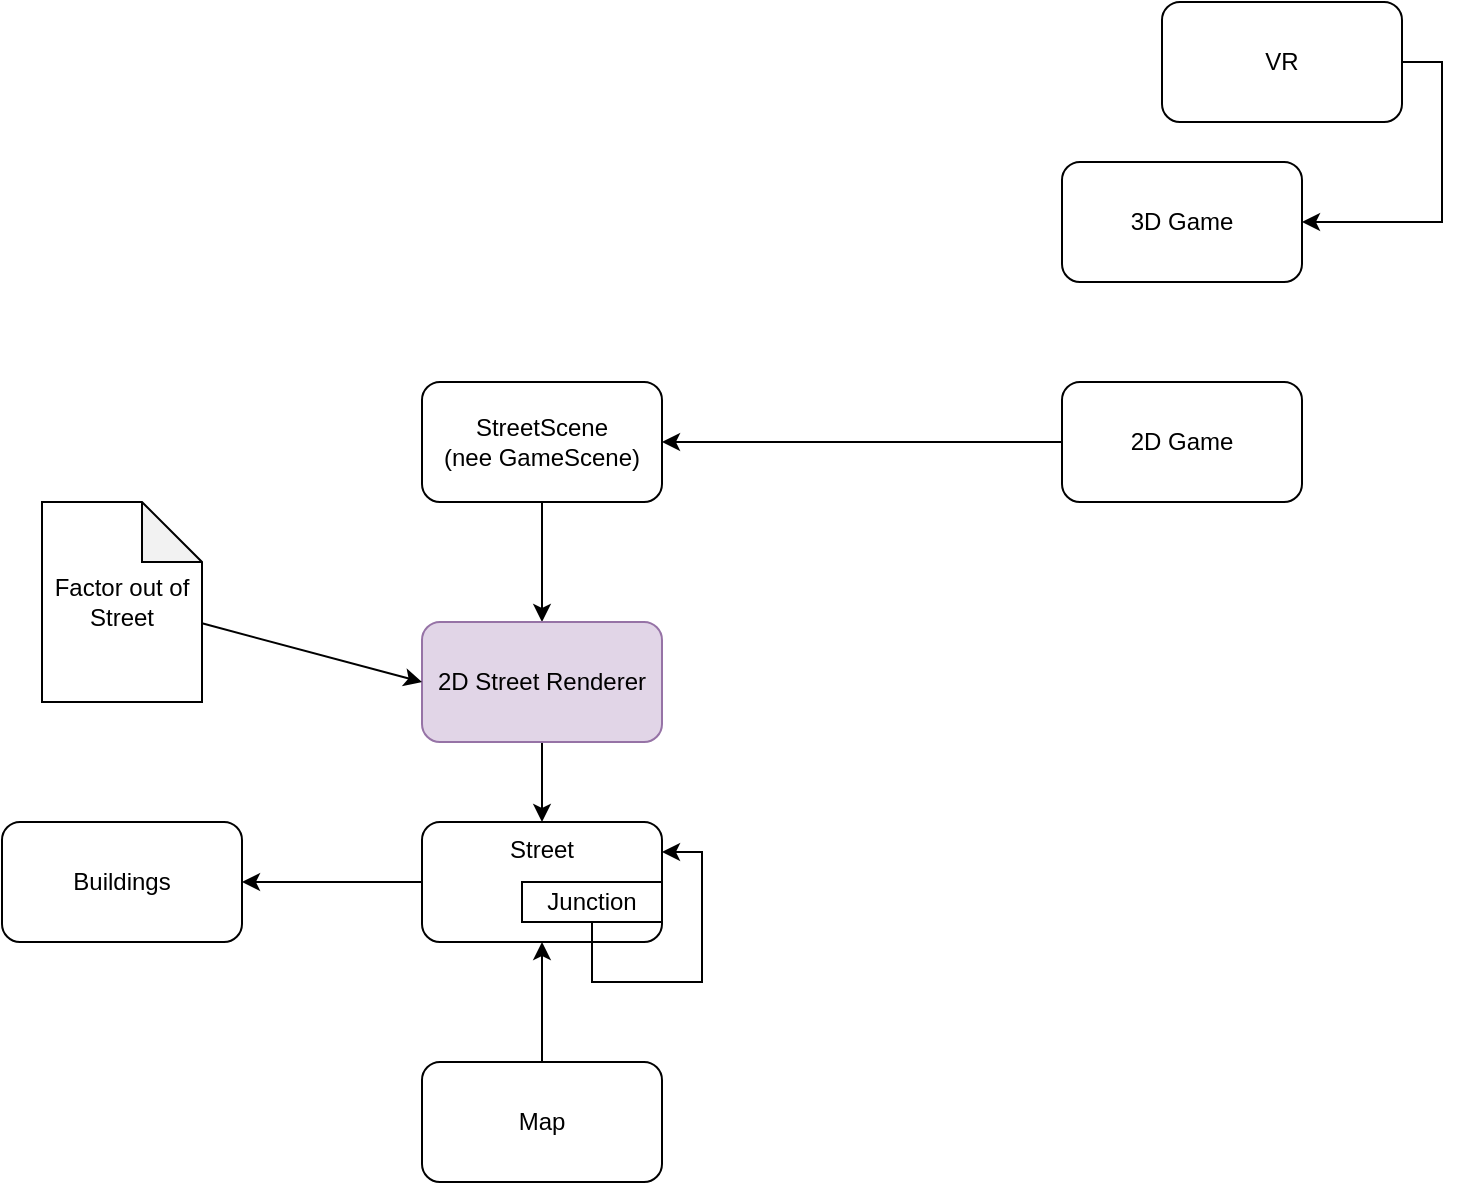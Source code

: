 <mxfile version="14.4.8" type="github">
  <diagram id="b85PMOxXiko4DcHJK5tH" name="Page-1">
    <mxGraphModel dx="1209" dy="666" grid="1" gridSize="10" guides="1" tooltips="1" connect="1" arrows="1" fold="1" page="1" pageScale="1" pageWidth="850" pageHeight="1100" math="0" shadow="0">
      <root>
        <mxCell id="0" />
        <mxCell id="1" parent="0" />
        <mxCell id="xE941f2TDOj8gQ2ymj3V-1" value="3D Game" style="rounded=1;whiteSpace=wrap;html=1;" vertex="1" parent="1">
          <mxGeometry x="600" y="90" width="120" height="60" as="geometry" />
        </mxCell>
        <mxCell id="xE941f2TDOj8gQ2ymj3V-13" style="edgeStyle=orthogonalEdgeStyle;rounded=0;orthogonalLoop=1;jettySize=auto;html=1;entryX=1;entryY=0.5;entryDx=0;entryDy=0;startArrow=none;startFill=0;endArrow=classic;endFill=1;" edge="1" parent="1" source="xE941f2TDOj8gQ2ymj3V-2" target="xE941f2TDOj8gQ2ymj3V-12">
          <mxGeometry relative="1" as="geometry" />
        </mxCell>
        <mxCell id="xE941f2TDOj8gQ2ymj3V-2" value="Street" style="rounded=1;whiteSpace=wrap;html=1;verticalAlign=top;" vertex="1" parent="1">
          <mxGeometry x="280" y="420" width="120" height="60" as="geometry" />
        </mxCell>
        <mxCell id="xE941f2TDOj8gQ2ymj3V-5" style="edgeStyle=orthogonalEdgeStyle;rounded=0;orthogonalLoop=1;jettySize=auto;html=1;entryX=1;entryY=0.5;entryDx=0;entryDy=0;exitX=1;exitY=0.5;exitDx=0;exitDy=0;" edge="1" parent="1" source="xE941f2TDOj8gQ2ymj3V-3" target="xE941f2TDOj8gQ2ymj3V-1">
          <mxGeometry relative="1" as="geometry" />
        </mxCell>
        <mxCell id="xE941f2TDOj8gQ2ymj3V-3" value="VR" style="rounded=1;whiteSpace=wrap;html=1;" vertex="1" parent="1">
          <mxGeometry x="650" y="10" width="120" height="60" as="geometry" />
        </mxCell>
        <mxCell id="xE941f2TDOj8gQ2ymj3V-15" style="edgeStyle=orthogonalEdgeStyle;rounded=0;orthogonalLoop=1;jettySize=auto;html=1;entryX=1;entryY=0.5;entryDx=0;entryDy=0;startArrow=none;startFill=0;endArrow=classic;endFill=1;" edge="1" parent="1" source="xE941f2TDOj8gQ2ymj3V-6" target="xE941f2TDOj8gQ2ymj3V-14">
          <mxGeometry relative="1" as="geometry" />
        </mxCell>
        <mxCell id="xE941f2TDOj8gQ2ymj3V-6" value="2D Game" style="rounded=1;whiteSpace=wrap;html=1;" vertex="1" parent="1">
          <mxGeometry x="600" y="200" width="120" height="60" as="geometry" />
        </mxCell>
        <mxCell id="xE941f2TDOj8gQ2ymj3V-8" style="edgeStyle=orthogonalEdgeStyle;rounded=0;orthogonalLoop=1;jettySize=auto;html=1;entryX=0.5;entryY=1;entryDx=0;entryDy=0;" edge="1" parent="1" source="xE941f2TDOj8gQ2ymj3V-7" target="xE941f2TDOj8gQ2ymj3V-2">
          <mxGeometry relative="1" as="geometry" />
        </mxCell>
        <mxCell id="xE941f2TDOj8gQ2ymj3V-7" value="Map" style="rounded=1;whiteSpace=wrap;html=1;" vertex="1" parent="1">
          <mxGeometry x="280" y="540" width="120" height="60" as="geometry" />
        </mxCell>
        <mxCell id="xE941f2TDOj8gQ2ymj3V-9" style="edgeStyle=orthogonalEdgeStyle;rounded=0;orthogonalLoop=1;jettySize=auto;html=1;entryX=0.5;entryY=1;entryDx=0;entryDy=0;startArrow=classic;startFill=1;endArrow=none;endFill=0;exitX=1;exitY=0.25;exitDx=0;exitDy=0;" edge="1" parent="1" source="xE941f2TDOj8gQ2ymj3V-2" target="xE941f2TDOj8gQ2ymj3V-10">
          <mxGeometry relative="1" as="geometry">
            <Array as="points">
              <mxPoint x="420" y="435" />
              <mxPoint x="420" y="500" />
              <mxPoint x="365" y="500" />
            </Array>
          </mxGeometry>
        </mxCell>
        <mxCell id="xE941f2TDOj8gQ2ymj3V-10" value="Junction" style="rounded=0;whiteSpace=wrap;html=1;" vertex="1" parent="1">
          <mxGeometry x="330" y="450" width="70" height="20" as="geometry" />
        </mxCell>
        <mxCell id="xE941f2TDOj8gQ2ymj3V-12" value="Buildings" style="rounded=1;whiteSpace=wrap;html=1;" vertex="1" parent="1">
          <mxGeometry x="70" y="420" width="120" height="60" as="geometry" />
        </mxCell>
        <mxCell id="xE941f2TDOj8gQ2ymj3V-18" style="edgeStyle=orthogonalEdgeStyle;rounded=0;orthogonalLoop=1;jettySize=auto;html=1;entryX=0.5;entryY=0;entryDx=0;entryDy=0;startArrow=none;startFill=0;endArrow=classic;endFill=1;" edge="1" parent="1" source="xE941f2TDOj8gQ2ymj3V-14" target="xE941f2TDOj8gQ2ymj3V-16">
          <mxGeometry relative="1" as="geometry" />
        </mxCell>
        <mxCell id="xE941f2TDOj8gQ2ymj3V-14" value="StreetScene&lt;br&gt;(nee GameScene)" style="rounded=1;whiteSpace=wrap;html=1;" vertex="1" parent="1">
          <mxGeometry x="280" y="200" width="120" height="60" as="geometry" />
        </mxCell>
        <mxCell id="xE941f2TDOj8gQ2ymj3V-17" style="edgeStyle=orthogonalEdgeStyle;rounded=0;orthogonalLoop=1;jettySize=auto;html=1;entryX=0.5;entryY=0;entryDx=0;entryDy=0;startArrow=none;startFill=0;endArrow=classic;endFill=1;" edge="1" parent="1" source="xE941f2TDOj8gQ2ymj3V-16" target="xE941f2TDOj8gQ2ymj3V-2">
          <mxGeometry relative="1" as="geometry" />
        </mxCell>
        <mxCell id="xE941f2TDOj8gQ2ymj3V-16" value="2D Street Renderer" style="rounded=1;whiteSpace=wrap;html=1;fillColor=#e1d5e7;strokeColor=#9673a6;" vertex="1" parent="1">
          <mxGeometry x="280" y="320" width="120" height="60" as="geometry" />
        </mxCell>
        <mxCell id="xE941f2TDOj8gQ2ymj3V-20" style="rounded=0;orthogonalLoop=1;jettySize=auto;html=1;entryX=0;entryY=0.5;entryDx=0;entryDy=0;startArrow=none;startFill=0;endArrow=classic;endFill=1;" edge="1" parent="1" source="xE941f2TDOj8gQ2ymj3V-19" target="xE941f2TDOj8gQ2ymj3V-16">
          <mxGeometry relative="1" as="geometry" />
        </mxCell>
        <mxCell id="xE941f2TDOj8gQ2ymj3V-19" value="Factor out of Street" style="shape=note;whiteSpace=wrap;html=1;backgroundOutline=1;darkOpacity=0.05;" vertex="1" parent="1">
          <mxGeometry x="90" y="260" width="80" height="100" as="geometry" />
        </mxCell>
      </root>
    </mxGraphModel>
  </diagram>
</mxfile>
